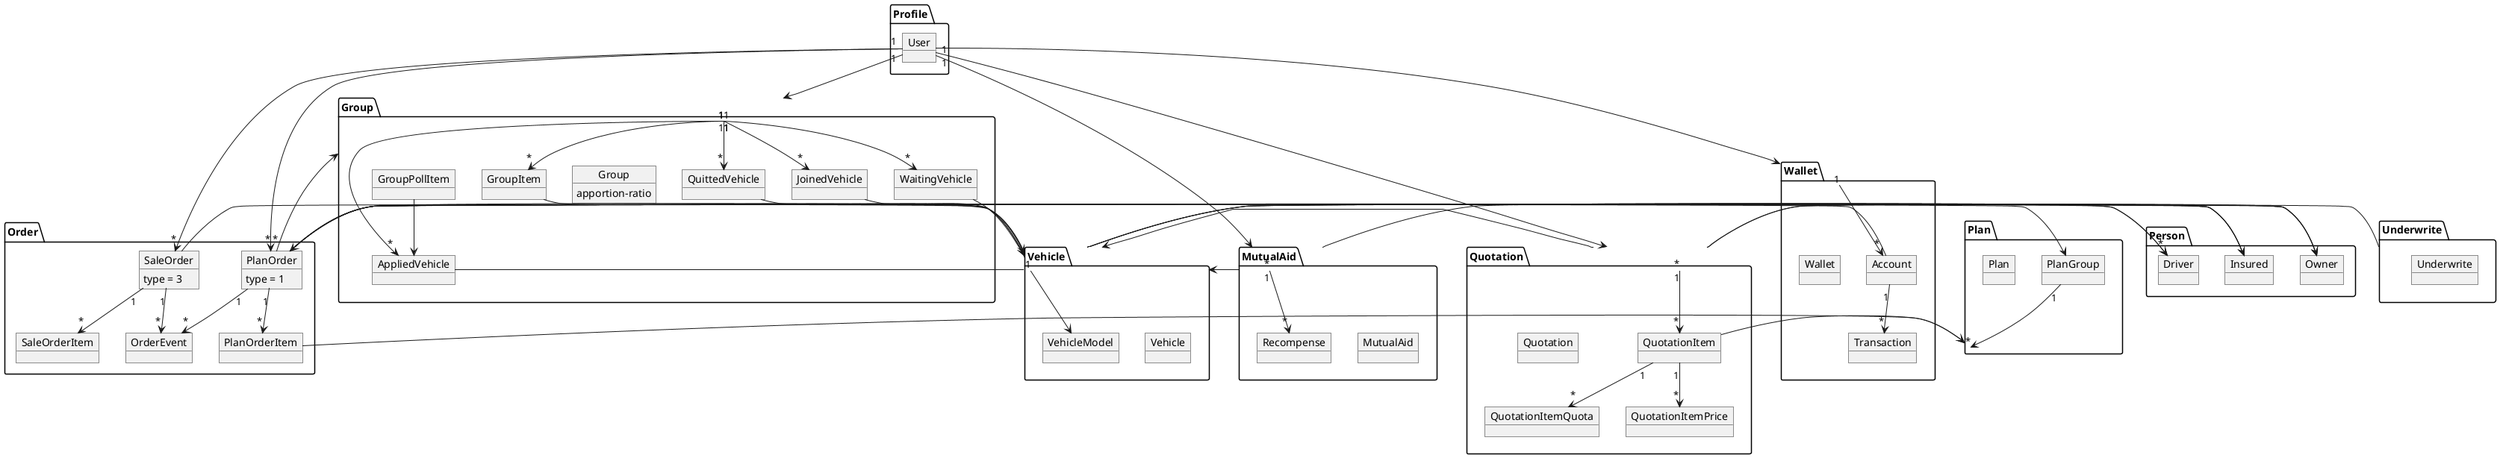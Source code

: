 @startuml
package Profile {
  object User
}
package Group {
  object Group {
    apportion-ratio
  }
  object GroupItem
  object AppliedVehicle
  object WaitingVehicle
  object JoinedVehicle
  object QuittedVehicle
  object GroupPollItem
}
package Plan {
  object PlanGroup
  object Plan
}
package Vehicle {
  object Vehicle
  object VehicleModel
}
package Person {
  object Driver
  object Owner
  object Insured
}
package MutualAid {
  object MutualAid
  object Recompense
}
package Wallet {
  object Wallet
  object Transaction
  object Account
}
package Order {
  object PlanOrder {
    type = 1
  }
  object SaleOrder {
    type = 3
  }
  object PlanOrderItem
  object SaleOrderItem
  object OrderEvent
}
package Quotation {
  object Quotation
  object QuotationItem
  object QuotationItemQuota
  object QuotationItemPrice
}
package Underwrite {
  object Underwrite
}

PlanGroup "1" --> "*" Plan

PlanOrder "1" --> "*" OrderEvent
SaleOrder "1" --> "*" OrderEvent

User "1" --> "*" PlanOrder
User "1" --> "*" SaleOrder
User "1" --> "*" Quotation
User --> Wallet
User --> Group

PlanOrder -> Vehicle
SaleOrder -> Vehicle
Group "1" <- "*" PlanOrder
Group "1" --> "*" GroupItem
Group "1" --> "*" WaitingVehicle
Group "1" --> "*" AppliedVehicle
Group "1" --> "*" JoinedVehicle
Group "1" --> "*" QuittedVehicle
GroupItem --> Vehicle
GroupPollItem --> AppliedVehicle
WaitingVehicle - Vehicle
AppliedVehicle - Vehicle
JoinedVehicle - Vehicle
QuittedVehicle - Vehicle

PlanOrder -> PlanGroup
PlanOrderItem -> Plan

PlanOrder "1" --> "*" PlanOrderItem

SaleOrder "1" --> "*" SaleOrderItem

User "1" --> "*" MutualAid

Vehicle --> VehicleModel
Vehicle "1" -> "*" Driver
Vehicle -> Owner
Vehicle -> Insured

Wallet "1" --> "*" Account
Account "1" --> "*" Transaction

PlanOrder - Account
PlanOrder -> Owner
PlanOrder -> Insured

MutualAid -> Driver
MutualAid -> Vehicle
MutualAid "1" --> "*" Recompense

Quotation "1" --> "*" QuotationItem
QuotationItem -> Plan
QuotationItem "1" --> "*" QuotationItemQuota
QuotationItem "1" --> "*" QuotationItemPrice

Quotation -> Vehicle
Quotation -> Owner
Quotation -> Insured

Underwrite -> PlanOrder

@enduml
